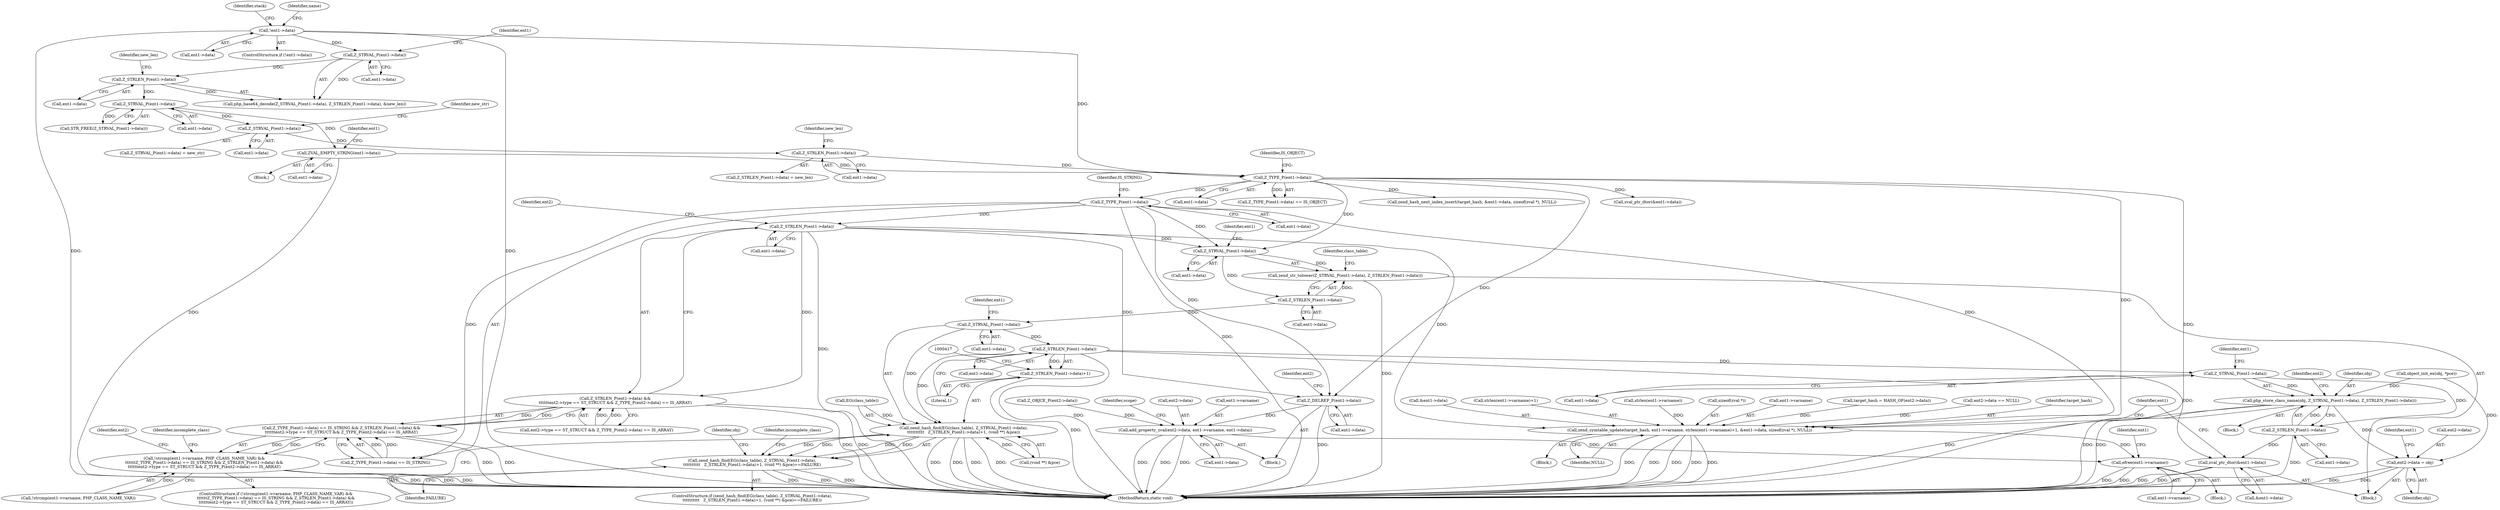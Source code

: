 digraph "0_php-src_a14fdb9746262549bbbb96abb87338bacd147e1b?w=1_0@pointer" {
"1000371" [label="(Call,Z_STRLEN_P(ent1->data))"];
"1000365" [label="(Call,Z_TYPE_P(ent1->data))"];
"1000264" [label="(Call,Z_TYPE_P(ent1->data))"];
"1000258" [label="(Call,ZVAL_EMPTY_STRING(ent1->data))"];
"1000237" [label="(Call,Z_STRVAL_P(ent1->data))"];
"1000230" [label="(Call,Z_STRLEN_P(ent1->data))"];
"1000226" [label="(Call,Z_STRVAL_P(ent1->data))"];
"1000186" [label="(Call,!ent1->data)"];
"1000251" [label="(Call,Z_STRLEN_P(ent1->data))"];
"1000245" [label="(Call,Z_STRVAL_P(ent1->data))"];
"1000370" [label="(Call,Z_STRLEN_P(ent1->data) &&\n\t\t\t\t\t\tent2->type == ST_STRUCT && Z_TYPE_P(ent2->data) == IS_ARRAY)"];
"1000363" [label="(Call,Z_TYPE_P(ent1->data) == IS_STRING && Z_STRLEN_P(ent1->data) &&\n\t\t\t\t\t\tent2->type == ST_STRUCT && Z_TYPE_P(ent2->data) == IS_ARRAY)"];
"1000356" [label="(Call,!strcmp(ent1->varname, PHP_CLASS_NAME_VAR) &&\n\t\t\t\t\t\tZ_TYPE_P(ent1->data) == IS_STRING && Z_STRLEN_P(ent1->data) &&\n\t\t\t\t\t\tent2->type == ST_STRUCT && Z_TYPE_P(ent2->data) == IS_ARRAY)"];
"1000393" [label="(Call,Z_STRVAL_P(ent1->data))"];
"1000392" [label="(Call,zend_str_tolower(Z_STRVAL_P(ent1->data), Z_STRLEN_P(ent1->data)))"];
"1000397" [label="(Call,Z_STRLEN_P(ent1->data))"];
"1000406" [label="(Call,Z_STRVAL_P(ent1->data))"];
"1000403" [label="(Call,zend_hash_find(EG(class_table), Z_STRVAL_P(ent1->data),\n\t\t\t\t\t\t\t\t\t\t   Z_STRLEN_P(ent1->data)+1, (void **) &pce))"];
"1000402" [label="(Call,zend_hash_find(EG(class_table), Z_STRVAL_P(ent1->data),\n\t\t\t\t\t\t\t\t\t\t   Z_STRLEN_P(ent1->data)+1, (void **) &pce)==FAILURE)"];
"1000411" [label="(Call,Z_STRLEN_P(ent1->data))"];
"1000410" [label="(Call,Z_STRLEN_P(ent1->data)+1)"];
"1000440" [label="(Call,Z_STRVAL_P(ent1->data))"];
"1000438" [label="(Call,php_store_class_name(obj, Z_STRVAL_P(ent1->data), Z_STRLEN_P(ent1->data)))"];
"1000453" [label="(Call,ent2->data = obj)"];
"1000444" [label="(Call,Z_STRLEN_P(ent1->data))"];
"1000458" [label="(Call,zval_ptr_dtor(&ent1->data))"];
"1000484" [label="(Call,Z_DELREF_P(ent1->data))"];
"1000488" [label="(Call,add_property_zval(ent2->data, ent1->varname, ent1->data))"];
"1000522" [label="(Call,efree(ent1->varname))"];
"1000504" [label="(Call,zend_symtable_update(target_hash, ent1->varname, strlen(ent1->varname)+1, &ent1->data, sizeof(zval *), NULL))"];
"1000227" [label="(Call,ent1->data)"];
"1000490" [label="(Identifier,ent2)"];
"1000365" [label="(Call,Z_TYPE_P(ent1->data))"];
"1000387" [label="(Block,)"];
"1000401" [label="(ControlStructure,if (zend_hash_find(EG(class_table), Z_STRVAL_P(ent1->data),\n\t\t\t\t\t\t\t\t\t\t   Z_STRLEN_P(ent1->data)+1, (void **) &pce)==FAILURE))"];
"1000440" [label="(Call,Z_STRVAL_P(ent1->data))"];
"1000355" [label="(ControlStructure,if (!strcmp(ent1->varname, PHP_CLASS_NAME_VAR) &&\n\t\t\t\t\t\tZ_TYPE_P(ent1->data) == IS_STRING && Z_STRLEN_P(ent1->data) &&\n\t\t\t\t\t\tent2->type == ST_STRUCT && Z_TYPE_P(ent2->data) == IS_ARRAY))"];
"1000406" [label="(Call,Z_STRVAL_P(ent1->data))"];
"1000194" [label="(Identifier,stack)"];
"1000415" [label="(Literal,1)"];
"1000356" [label="(Call,!strcmp(ent1->varname, PHP_CLASS_NAME_VAR) &&\n\t\t\t\t\t\tZ_TYPE_P(ent1->data) == IS_STRING && Z_STRLEN_P(ent1->data) &&\n\t\t\t\t\t\tent2->type == ST_STRUCT && Z_TYPE_P(ent2->data) == IS_ARRAY)"];
"1000431" [label="(Call,object_init_ex(obj, *pce))"];
"1000528" [label="(Call,zend_hash_next_index_insert(target_hash, &ent1->data, sizeof(zval *), NULL))"];
"1000186" [label="(Call,!ent1->data)"];
"1000255" [label="(Identifier,new_len)"];
"1000461" [label="(Identifier,ent1)"];
"1000390" [label="(Identifier,incomplete_class)"];
"1000523" [label="(Call,ent1->varname)"];
"1000454" [label="(Call,ent2->data)"];
"1000187" [label="(Call,ent1->data)"];
"1000354" [label="(Block,)"];
"1000405" [label="(Identifier,class_table)"];
"1000225" [label="(Call,php_base64_decode(Z_STRVAL_P(ent1->data), Z_STRLEN_P(ent1->data), &new_len))"];
"1000538" [label="(Identifier,ent1)"];
"1000471" [label="(Block,)"];
"1000321" [label="(Call,zval_ptr_dtor(&ent1->data))"];
"1000215" [label="(Identifier,name)"];
"1000244" [label="(Call,Z_STRVAL_P(ent1->data) = new_str)"];
"1000251" [label="(Call,Z_STRLEN_P(ent1->data))"];
"1000413" [label="(Identifier,ent1)"];
"1000372" [label="(Call,ent1->data)"];
"1000258" [label="(Call,ZVAL_EMPTY_STRING(ent1->data))"];
"1000375" [label="(Call,ent2->type == ST_STRUCT && Z_TYPE_P(ent2->data) == IS_ARRAY)"];
"1000268" [label="(Identifier,IS_OBJECT)"];
"1000266" [label="(Identifier,ent1)"];
"1000402" [label="(Call,zend_hash_find(EG(class_table), Z_STRVAL_P(ent1->data),\n\t\t\t\t\t\t\t\t\t\t   Z_STRLEN_P(ent1->data)+1, (void **) &pce)==FAILURE)"];
"1000485" [label="(Call,ent1->data)"];
"1000371" [label="(Call,Z_STRLEN_P(ent1->data))"];
"1000521" [label="(Identifier,NULL)"];
"1000522" [label="(Call,efree(ent1->varname))"];
"1000416" [label="(Call,(void **) &pce)"];
"1000437" [label="(Block,)"];
"1000259" [label="(Call,ent1->data)"];
"1000357" [label="(Call,!strcmp(ent1->varname, PHP_CLASS_NAME_VAR))"];
"1000315" [label="(Call,ent2->data == NULL)"];
"1000505" [label="(Identifier,target_hash)"];
"1000236" [label="(Call,STR_FREE(Z_STRVAL_P(ent1->data)))"];
"1000515" [label="(Call,&ent1->data)"];
"1000235" [label="(Identifier,new_len)"];
"1000423" [label="(Identifier,incomplete_class)"];
"1000399" [label="(Identifier,ent1)"];
"1000488" [label="(Call,add_property_zval(ent2->data, ent1->varname, ent1->data))"];
"1000489" [label="(Call,ent2->data)"];
"1000458" [label="(Call,zval_ptr_dtor(&ent1->data))"];
"1000265" [label="(Call,ent1->data)"];
"1000252" [label="(Call,ent1->data)"];
"1000504" [label="(Call,zend_symtable_update(target_hash, ent1->varname, strlen(ent1->varname)+1, &ent1->data, sizeof(zval *), NULL))"];
"1000430" [label="(Identifier,obj)"];
"1000394" [label="(Call,ent1->data)"];
"1000451" [label="(Identifier,ent2)"];
"1000446" [label="(Identifier,ent1)"];
"1000370" [label="(Call,Z_STRLEN_P(ent1->data) &&\n\t\t\t\t\t\tent2->type == ST_STRUCT && Z_TYPE_P(ent2->data) == IS_ARRAY)"];
"1000509" [label="(Call,strlen(ent1->varname)+1)"];
"1000364" [label="(Call,Z_TYPE_P(ent1->data) == IS_STRING)"];
"1000412" [label="(Call,ent1->data)"];
"1000492" [label="(Call,ent1->varname)"];
"1000231" [label="(Call,ent1->data)"];
"1000438" [label="(Call,php_store_class_name(obj, Z_STRVAL_P(ent1->data), Z_STRLEN_P(ent1->data)))"];
"1000510" [label="(Call,strlen(ent1->varname))"];
"1000480" [label="(Call,Z_OBJCE_P(ent2->data))"];
"1000257" [label="(Block,)"];
"1000245" [label="(Call,Z_STRVAL_P(ent1->data))"];
"1000249" [label="(Identifier,new_str)"];
"1000453" [label="(Call,ent2->data = obj)"];
"1000444" [label="(Call,Z_STRLEN_P(ent1->data))"];
"1000363" [label="(Call,Z_TYPE_P(ent1->data) == IS_STRING && Z_STRLEN_P(ent1->data) &&\n\t\t\t\t\t\tent2->type == ST_STRUCT && Z_TYPE_P(ent2->data) == IS_ARRAY)"];
"1000457" [label="(Identifier,obj)"];
"1000397" [label="(Call,Z_STRLEN_P(ent1->data))"];
"1000586" [label="(MethodReturn,static void)"];
"1000398" [label="(Call,ent1->data)"];
"1000524" [label="(Identifier,ent1)"];
"1000237" [label="(Call,Z_STRVAL_P(ent1->data))"];
"1000226" [label="(Call,Z_STRVAL_P(ent1->data))"];
"1000439" [label="(Identifier,obj)"];
"1000246" [label="(Call,ent1->data)"];
"1000445" [label="(Call,ent1->data)"];
"1000459" [label="(Call,&ent1->data)"];
"1000369" [label="(Identifier,IS_STRING)"];
"1000185" [label="(ControlStructure,if (!ent1->data))"];
"1000403" [label="(Call,zend_hash_find(EG(class_table), Z_STRVAL_P(ent1->data),\n\t\t\t\t\t\t\t\t\t\t   Z_STRLEN_P(ent1->data)+1, (void **) &pce))"];
"1000238" [label="(Call,ent1->data)"];
"1000404" [label="(Call,EG(class_table))"];
"1000250" [label="(Call,Z_STRLEN_P(ent1->data) = new_len)"];
"1000500" [label="(Identifier,scope)"];
"1000519" [label="(Call,sizeof(zval *))"];
"1000232" [label="(Identifier,ent1)"];
"1000506" [label="(Call,ent1->varname)"];
"1000393" [label="(Call,Z_STRVAL_P(ent1->data))"];
"1000392" [label="(Call,zend_str_tolower(Z_STRVAL_P(ent1->data), Z_STRLEN_P(ent1->data)))"];
"1000410" [label="(Call,Z_STRLEN_P(ent1->data)+1)"];
"1000441" [label="(Call,ent1->data)"];
"1000264" [label="(Call,Z_TYPE_P(ent1->data))"];
"1000407" [label="(Call,ent1->data)"];
"1000503" [label="(Block,)"];
"1000378" [label="(Identifier,ent2)"];
"1000484" [label="(Call,Z_DELREF_P(ent1->data))"];
"1000468" [label="(Identifier,ent2)"];
"1000263" [label="(Call,Z_TYPE_P(ent1->data) == IS_OBJECT)"];
"1000230" [label="(Call,Z_STRLEN_P(ent1->data))"];
"1000366" [label="(Call,ent1->data)"];
"1000344" [label="(Call,target_hash = HASH_OF(ent2->data))"];
"1000420" [label="(Identifier,FAILURE)"];
"1000495" [label="(Call,ent1->data)"];
"1000411" [label="(Call,Z_STRLEN_P(ent1->data))"];
"1000371" -> "1000370"  [label="AST: "];
"1000371" -> "1000372"  [label="CFG: "];
"1000372" -> "1000371"  [label="AST: "];
"1000378" -> "1000371"  [label="CFG: "];
"1000370" -> "1000371"  [label="CFG: "];
"1000371" -> "1000586"  [label="DDG: "];
"1000371" -> "1000370"  [label="DDG: "];
"1000365" -> "1000371"  [label="DDG: "];
"1000371" -> "1000393"  [label="DDG: "];
"1000371" -> "1000484"  [label="DDG: "];
"1000371" -> "1000504"  [label="DDG: "];
"1000365" -> "1000364"  [label="AST: "];
"1000365" -> "1000366"  [label="CFG: "];
"1000366" -> "1000365"  [label="AST: "];
"1000369" -> "1000365"  [label="CFG: "];
"1000365" -> "1000586"  [label="DDG: "];
"1000365" -> "1000364"  [label="DDG: "];
"1000264" -> "1000365"  [label="DDG: "];
"1000365" -> "1000393"  [label="DDG: "];
"1000365" -> "1000484"  [label="DDG: "];
"1000365" -> "1000504"  [label="DDG: "];
"1000264" -> "1000263"  [label="AST: "];
"1000264" -> "1000265"  [label="CFG: "];
"1000265" -> "1000264"  [label="AST: "];
"1000268" -> "1000264"  [label="CFG: "];
"1000264" -> "1000586"  [label="DDG: "];
"1000264" -> "1000263"  [label="DDG: "];
"1000258" -> "1000264"  [label="DDG: "];
"1000186" -> "1000264"  [label="DDG: "];
"1000251" -> "1000264"  [label="DDG: "];
"1000264" -> "1000321"  [label="DDG: "];
"1000264" -> "1000393"  [label="DDG: "];
"1000264" -> "1000484"  [label="DDG: "];
"1000264" -> "1000504"  [label="DDG: "];
"1000264" -> "1000528"  [label="DDG: "];
"1000258" -> "1000257"  [label="AST: "];
"1000258" -> "1000259"  [label="CFG: "];
"1000259" -> "1000258"  [label="AST: "];
"1000266" -> "1000258"  [label="CFG: "];
"1000258" -> "1000586"  [label="DDG: "];
"1000237" -> "1000258"  [label="DDG: "];
"1000237" -> "1000236"  [label="AST: "];
"1000237" -> "1000238"  [label="CFG: "];
"1000238" -> "1000237"  [label="AST: "];
"1000236" -> "1000237"  [label="CFG: "];
"1000237" -> "1000236"  [label="DDG: "];
"1000230" -> "1000237"  [label="DDG: "];
"1000237" -> "1000245"  [label="DDG: "];
"1000230" -> "1000225"  [label="AST: "];
"1000230" -> "1000231"  [label="CFG: "];
"1000231" -> "1000230"  [label="AST: "];
"1000235" -> "1000230"  [label="CFG: "];
"1000230" -> "1000225"  [label="DDG: "];
"1000226" -> "1000230"  [label="DDG: "];
"1000226" -> "1000225"  [label="AST: "];
"1000226" -> "1000227"  [label="CFG: "];
"1000227" -> "1000226"  [label="AST: "];
"1000232" -> "1000226"  [label="CFG: "];
"1000226" -> "1000225"  [label="DDG: "];
"1000186" -> "1000226"  [label="DDG: "];
"1000186" -> "1000185"  [label="AST: "];
"1000186" -> "1000187"  [label="CFG: "];
"1000187" -> "1000186"  [label="AST: "];
"1000194" -> "1000186"  [label="CFG: "];
"1000215" -> "1000186"  [label="CFG: "];
"1000186" -> "1000586"  [label="DDG: "];
"1000186" -> "1000586"  [label="DDG: "];
"1000251" -> "1000250"  [label="AST: "];
"1000251" -> "1000252"  [label="CFG: "];
"1000252" -> "1000251"  [label="AST: "];
"1000255" -> "1000251"  [label="CFG: "];
"1000245" -> "1000251"  [label="DDG: "];
"1000245" -> "1000244"  [label="AST: "];
"1000245" -> "1000246"  [label="CFG: "];
"1000246" -> "1000245"  [label="AST: "];
"1000249" -> "1000245"  [label="CFG: "];
"1000370" -> "1000363"  [label="AST: "];
"1000370" -> "1000375"  [label="CFG: "];
"1000375" -> "1000370"  [label="AST: "];
"1000363" -> "1000370"  [label="CFG: "];
"1000370" -> "1000586"  [label="DDG: "];
"1000370" -> "1000586"  [label="DDG: "];
"1000370" -> "1000363"  [label="DDG: "];
"1000370" -> "1000363"  [label="DDG: "];
"1000375" -> "1000370"  [label="DDG: "];
"1000375" -> "1000370"  [label="DDG: "];
"1000363" -> "1000356"  [label="AST: "];
"1000363" -> "1000364"  [label="CFG: "];
"1000364" -> "1000363"  [label="AST: "];
"1000356" -> "1000363"  [label="CFG: "];
"1000363" -> "1000586"  [label="DDG: "];
"1000363" -> "1000586"  [label="DDG: "];
"1000363" -> "1000356"  [label="DDG: "];
"1000363" -> "1000356"  [label="DDG: "];
"1000364" -> "1000363"  [label="DDG: "];
"1000364" -> "1000363"  [label="DDG: "];
"1000356" -> "1000355"  [label="AST: "];
"1000356" -> "1000357"  [label="CFG: "];
"1000357" -> "1000356"  [label="AST: "];
"1000390" -> "1000356"  [label="CFG: "];
"1000468" -> "1000356"  [label="CFG: "];
"1000356" -> "1000586"  [label="DDG: "];
"1000356" -> "1000586"  [label="DDG: "];
"1000356" -> "1000586"  [label="DDG: "];
"1000357" -> "1000356"  [label="DDG: "];
"1000393" -> "1000392"  [label="AST: "];
"1000393" -> "1000394"  [label="CFG: "];
"1000394" -> "1000393"  [label="AST: "];
"1000399" -> "1000393"  [label="CFG: "];
"1000393" -> "1000392"  [label="DDG: "];
"1000393" -> "1000397"  [label="DDG: "];
"1000392" -> "1000387"  [label="AST: "];
"1000392" -> "1000397"  [label="CFG: "];
"1000397" -> "1000392"  [label="AST: "];
"1000405" -> "1000392"  [label="CFG: "];
"1000392" -> "1000586"  [label="DDG: "];
"1000397" -> "1000392"  [label="DDG: "];
"1000397" -> "1000398"  [label="CFG: "];
"1000398" -> "1000397"  [label="AST: "];
"1000397" -> "1000406"  [label="DDG: "];
"1000406" -> "1000403"  [label="AST: "];
"1000406" -> "1000407"  [label="CFG: "];
"1000407" -> "1000406"  [label="AST: "];
"1000413" -> "1000406"  [label="CFG: "];
"1000406" -> "1000403"  [label="DDG: "];
"1000406" -> "1000411"  [label="DDG: "];
"1000403" -> "1000402"  [label="AST: "];
"1000403" -> "1000416"  [label="CFG: "];
"1000404" -> "1000403"  [label="AST: "];
"1000410" -> "1000403"  [label="AST: "];
"1000416" -> "1000403"  [label="AST: "];
"1000420" -> "1000403"  [label="CFG: "];
"1000403" -> "1000586"  [label="DDG: "];
"1000403" -> "1000586"  [label="DDG: "];
"1000403" -> "1000586"  [label="DDG: "];
"1000403" -> "1000586"  [label="DDG: "];
"1000403" -> "1000402"  [label="DDG: "];
"1000403" -> "1000402"  [label="DDG: "];
"1000403" -> "1000402"  [label="DDG: "];
"1000403" -> "1000402"  [label="DDG: "];
"1000404" -> "1000403"  [label="DDG: "];
"1000411" -> "1000403"  [label="DDG: "];
"1000416" -> "1000403"  [label="DDG: "];
"1000402" -> "1000401"  [label="AST: "];
"1000402" -> "1000420"  [label="CFG: "];
"1000420" -> "1000402"  [label="AST: "];
"1000423" -> "1000402"  [label="CFG: "];
"1000430" -> "1000402"  [label="CFG: "];
"1000402" -> "1000586"  [label="DDG: "];
"1000402" -> "1000586"  [label="DDG: "];
"1000402" -> "1000586"  [label="DDG: "];
"1000411" -> "1000410"  [label="AST: "];
"1000411" -> "1000412"  [label="CFG: "];
"1000412" -> "1000411"  [label="AST: "];
"1000415" -> "1000411"  [label="CFG: "];
"1000411" -> "1000586"  [label="DDG: "];
"1000411" -> "1000410"  [label="DDG: "];
"1000411" -> "1000440"  [label="DDG: "];
"1000411" -> "1000458"  [label="DDG: "];
"1000410" -> "1000415"  [label="CFG: "];
"1000415" -> "1000410"  [label="AST: "];
"1000417" -> "1000410"  [label="CFG: "];
"1000410" -> "1000586"  [label="DDG: "];
"1000440" -> "1000438"  [label="AST: "];
"1000440" -> "1000441"  [label="CFG: "];
"1000441" -> "1000440"  [label="AST: "];
"1000446" -> "1000440"  [label="CFG: "];
"1000440" -> "1000438"  [label="DDG: "];
"1000440" -> "1000444"  [label="DDG: "];
"1000438" -> "1000437"  [label="AST: "];
"1000438" -> "1000444"  [label="CFG: "];
"1000439" -> "1000438"  [label="AST: "];
"1000444" -> "1000438"  [label="AST: "];
"1000451" -> "1000438"  [label="CFG: "];
"1000438" -> "1000586"  [label="DDG: "];
"1000438" -> "1000586"  [label="DDG: "];
"1000438" -> "1000586"  [label="DDG: "];
"1000431" -> "1000438"  [label="DDG: "];
"1000444" -> "1000438"  [label="DDG: "];
"1000438" -> "1000453"  [label="DDG: "];
"1000453" -> "1000387"  [label="AST: "];
"1000453" -> "1000457"  [label="CFG: "];
"1000454" -> "1000453"  [label="AST: "];
"1000457" -> "1000453"  [label="AST: "];
"1000461" -> "1000453"  [label="CFG: "];
"1000453" -> "1000586"  [label="DDG: "];
"1000453" -> "1000586"  [label="DDG: "];
"1000431" -> "1000453"  [label="DDG: "];
"1000444" -> "1000445"  [label="CFG: "];
"1000445" -> "1000444"  [label="AST: "];
"1000444" -> "1000586"  [label="DDG: "];
"1000444" -> "1000458"  [label="DDG: "];
"1000458" -> "1000387"  [label="AST: "];
"1000458" -> "1000459"  [label="CFG: "];
"1000459" -> "1000458"  [label="AST: "];
"1000524" -> "1000458"  [label="CFG: "];
"1000458" -> "1000586"  [label="DDG: "];
"1000458" -> "1000586"  [label="DDG: "];
"1000484" -> "1000471"  [label="AST: "];
"1000484" -> "1000485"  [label="CFG: "];
"1000485" -> "1000484"  [label="AST: "];
"1000490" -> "1000484"  [label="CFG: "];
"1000484" -> "1000586"  [label="DDG: "];
"1000484" -> "1000488"  [label="DDG: "];
"1000488" -> "1000471"  [label="AST: "];
"1000488" -> "1000495"  [label="CFG: "];
"1000489" -> "1000488"  [label="AST: "];
"1000492" -> "1000488"  [label="AST: "];
"1000495" -> "1000488"  [label="AST: "];
"1000500" -> "1000488"  [label="CFG: "];
"1000488" -> "1000586"  [label="DDG: "];
"1000488" -> "1000586"  [label="DDG: "];
"1000488" -> "1000586"  [label="DDG: "];
"1000480" -> "1000488"  [label="DDG: "];
"1000488" -> "1000522"  [label="DDG: "];
"1000522" -> "1000354"  [label="AST: "];
"1000522" -> "1000523"  [label="CFG: "];
"1000523" -> "1000522"  [label="AST: "];
"1000538" -> "1000522"  [label="CFG: "];
"1000522" -> "1000586"  [label="DDG: "];
"1000522" -> "1000586"  [label="DDG: "];
"1000504" -> "1000522"  [label="DDG: "];
"1000504" -> "1000503"  [label="AST: "];
"1000504" -> "1000521"  [label="CFG: "];
"1000505" -> "1000504"  [label="AST: "];
"1000506" -> "1000504"  [label="AST: "];
"1000509" -> "1000504"  [label="AST: "];
"1000515" -> "1000504"  [label="AST: "];
"1000519" -> "1000504"  [label="AST: "];
"1000521" -> "1000504"  [label="AST: "];
"1000524" -> "1000504"  [label="CFG: "];
"1000504" -> "1000586"  [label="DDG: "];
"1000504" -> "1000586"  [label="DDG: "];
"1000504" -> "1000586"  [label="DDG: "];
"1000504" -> "1000586"  [label="DDG: "];
"1000504" -> "1000586"  [label="DDG: "];
"1000344" -> "1000504"  [label="DDG: "];
"1000510" -> "1000504"  [label="DDG: "];
"1000315" -> "1000504"  [label="DDG: "];
}
